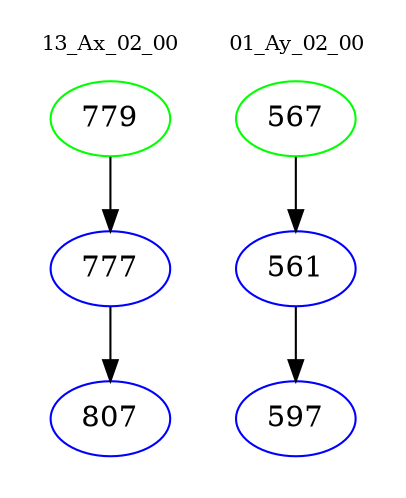 digraph{
subgraph cluster_0 {
color = white
label = "13_Ax_02_00";
fontsize=10;
T0_779 [label="779", color="green"]
T0_779 -> T0_777 [color="black"]
T0_777 [label="777", color="blue"]
T0_777 -> T0_807 [color="black"]
T0_807 [label="807", color="blue"]
}
subgraph cluster_1 {
color = white
label = "01_Ay_02_00";
fontsize=10;
T1_567 [label="567", color="green"]
T1_567 -> T1_561 [color="black"]
T1_561 [label="561", color="blue"]
T1_561 -> T1_597 [color="black"]
T1_597 [label="597", color="blue"]
}
}
